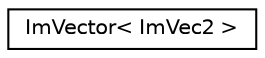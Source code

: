 digraph "Graphical Class Hierarchy"
{
  edge [fontname="Helvetica",fontsize="10",labelfontname="Helvetica",labelfontsize="10"];
  node [fontname="Helvetica",fontsize="10",shape=record];
  rankdir="LR";
  Node0 [label="ImVector\< ImVec2 \>",height=0.2,width=0.4,color="black", fillcolor="white", style="filled",URL="$structImVector.html"];
}
